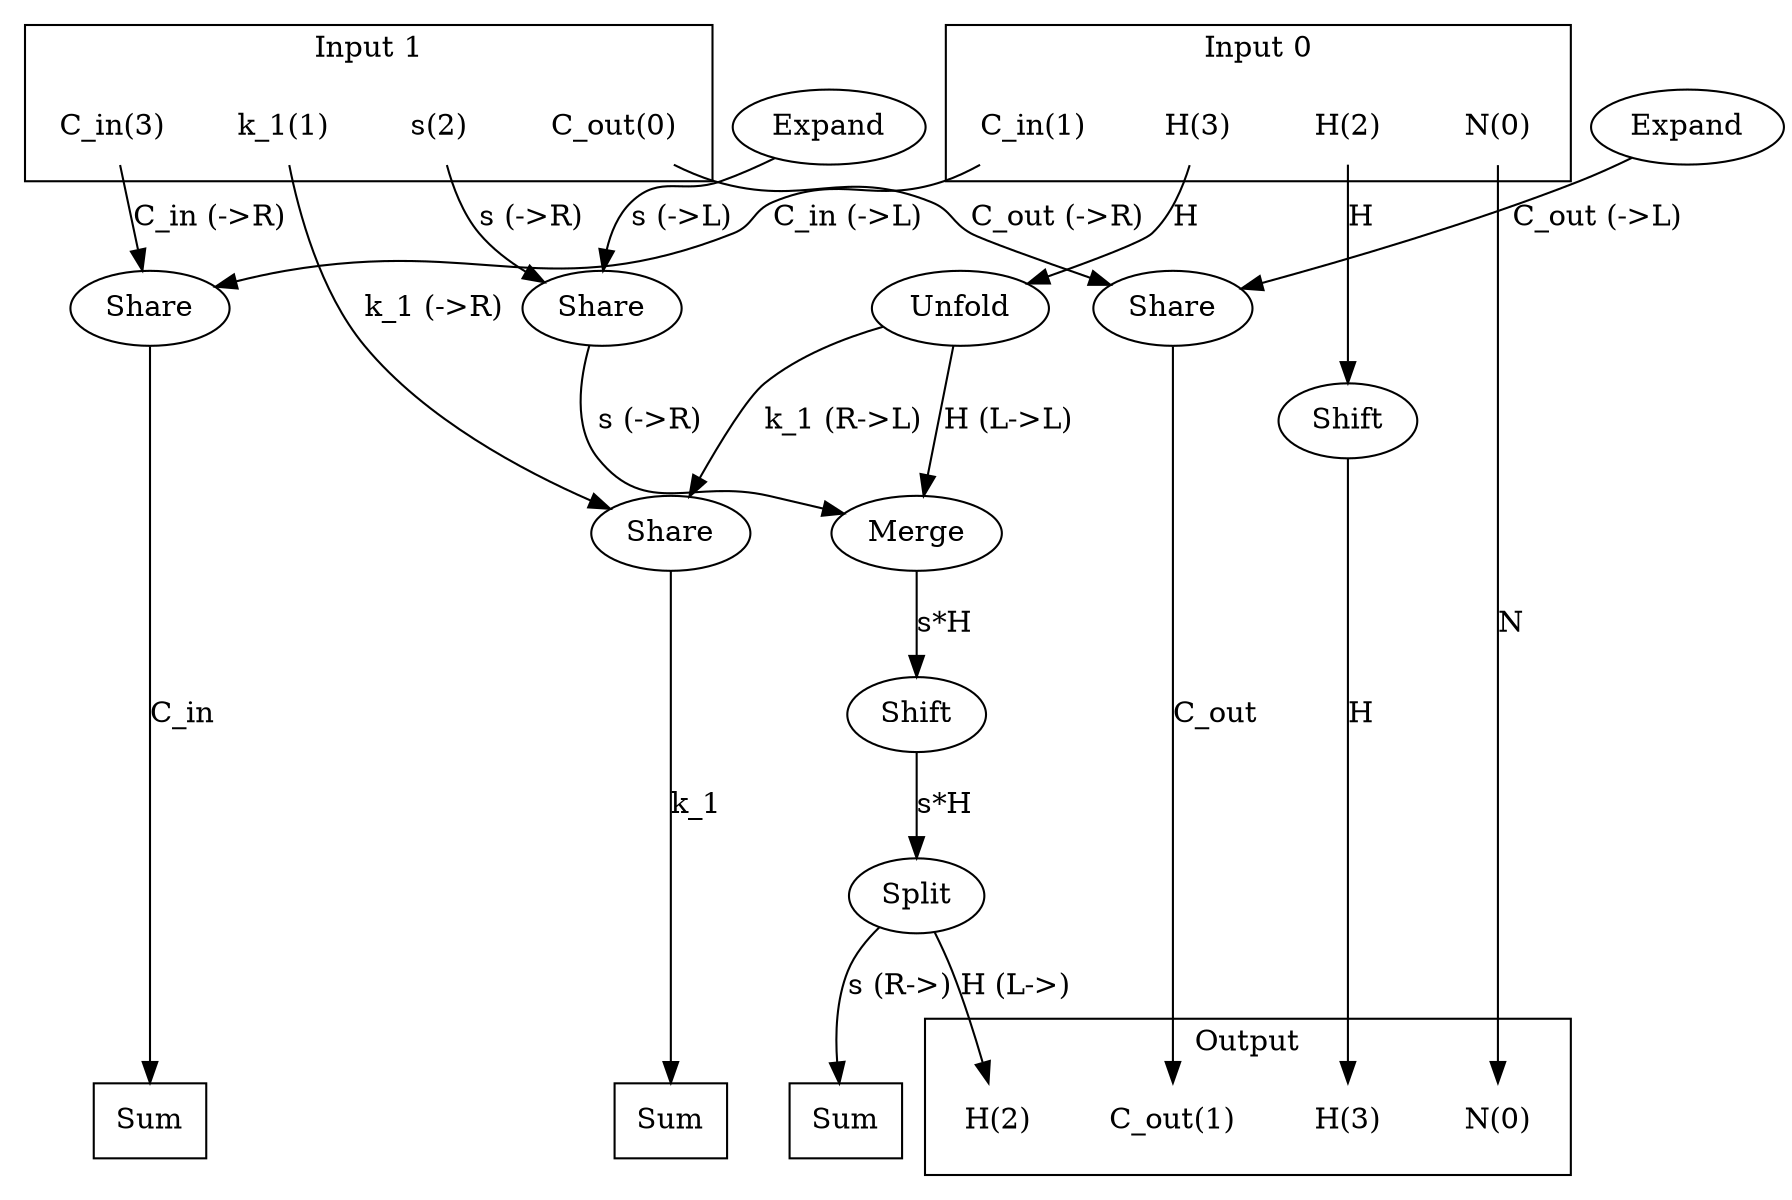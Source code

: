 digraph kernel_generated {
newrank = true;
op_0x55dcca86dd30 [label="Shift"];
op_0x55dcca86dd90 [label="Shift"];
op_0x55dcd9672a00 [label="Share"];
op_0x55dcd9672aa0 [label="Share"];
op_0x55dcd9672af0 [label="Share"];
op_0x55dcd9672b90 [label="Share"];
op_0x55dcd9672ed8 [label="Expand"];
op_0x55dcd9672f18 [label="Expand"];
op_0x55dcd9673a20 [label="Split"];
op_0x55dcd9674d80 [label="Merge"];
op_0x55dcd9680840 [label="Unfold"];
reduce_0x7f8754004ce8 [label="Sum", shape=box];
reduce_0x7f8754003a98 [label="Sum", shape=box];
reduce_0x7f8754007948 [label="Sum", shape=box];
subgraph cluster_out {
label = "Output";
out_0 [label="N(0)", shape=none];
out_1 [label="C_out(1)", shape=none];
out_2 [label="H(2)", shape=none];
out_3 [label="H(3)", shape=none];
}
{ rank = same;
reduce_0x7f8754004ce8;
reduce_0x7f8754003a98;
reduce_0x7f8754007948;
out_0;
out_1;
out_2;
out_3;
}
subgraph cluster_in_0 {
label = "Input 0";
in_0_0 [label="N(0)", shape=none];
in_0_1 [label="C_in(1)", shape=none];
in_0_2 [label="H(2)", shape=none];
in_0_3 [label="H(3)", shape=none];
}
subgraph cluster_in_1 {
label = "Input 1";
in_1_0 [label="C_out(0)", shape=none];
in_1_1 [label="k_1(1)", shape=none];
in_1_2 [label="s(2)", shape=none];
in_1_3 [label="C_in(3)", shape=none];
}
{ rank = same;
in_0_0;
in_0_1;
in_0_2;
in_0_3;
in_1_0;
in_1_1;
in_1_2;
in_1_3;
}
in_0_0 -> out_0 [label="N"];
in_0_1 -> op_0x55dcd9672aa0 [label="C_in (->L)"];
in_0_2 -> op_0x55dcca86dd30 [label="H"];
in_0_3 -> op_0x55dcd9680840 [label="H"];
in_1_0 -> op_0x55dcd9672a00 [label="C_out (->R)"];
in_1_1 -> op_0x55dcd9672af0 [label="k_1 (->R)"];
in_1_2 -> op_0x55dcd9672b90 [label="s (->R)"];
in_1_3 -> op_0x55dcd9672aa0 [label="C_in (->R)"];
op_0x55dcd9672a00 -> out_1 [label="C_out"];
op_0x55dcd9673a20 -> out_2 [label="H (L->)"];
op_0x55dcca86dd30 -> out_3 [label="H"];
op_0x55dcd9674d80 -> op_0x55dcca86dd90 [label="s*H"];
op_0x55dcd9672ed8 -> op_0x55dcd9672a00 [label="C_out (->L)"];
op_0x55dcd9680840 -> op_0x55dcd9672af0 [label="k_1 (R->L)"];
op_0x55dcd9672f18 -> op_0x55dcd9672b90 [label="s (->L)"];
op_0x55dcca86dd90 -> op_0x55dcd9673a20 [label="s*H"];
op_0x55dcd9680840 -> op_0x55dcd9674d80 [label="H (L->L)"];
op_0x55dcd9672b90 -> op_0x55dcd9674d80 [label="s (->R)"];
op_0x55dcd9672af0 -> reduce_0x7f8754003a98 [label="k_1"];
op_0x55dcd9673a20 -> reduce_0x7f8754004ce8 [label="s (R->)"];
op_0x55dcd9672aa0 -> reduce_0x7f8754007948 [label="C_in"];
}
